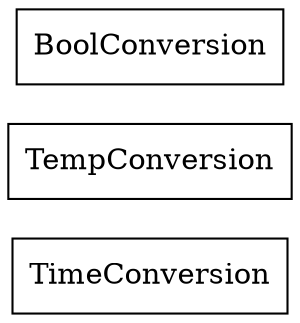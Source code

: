 strict digraph class_diagram {
  rankdir=LR;
  TypeTimeConversion[
    label="TimeConversion",
    URL="TimeConversion.html",
    tooltip="com.sekati.convert.TimeConversion",
    shape="record"
  ];
  TypeTempConversion[
    label="TempConversion",
    URL="TempConversion.html",
    tooltip="com.sekati.convert.TempConversion",
    shape="record"
  ];
  TypeBoolConversion[
    label="BoolConversion",
    URL="BoolConversion.html",
    tooltip="com.sekati.convert.BoolConversion",
    shape="record"
  ];
}
